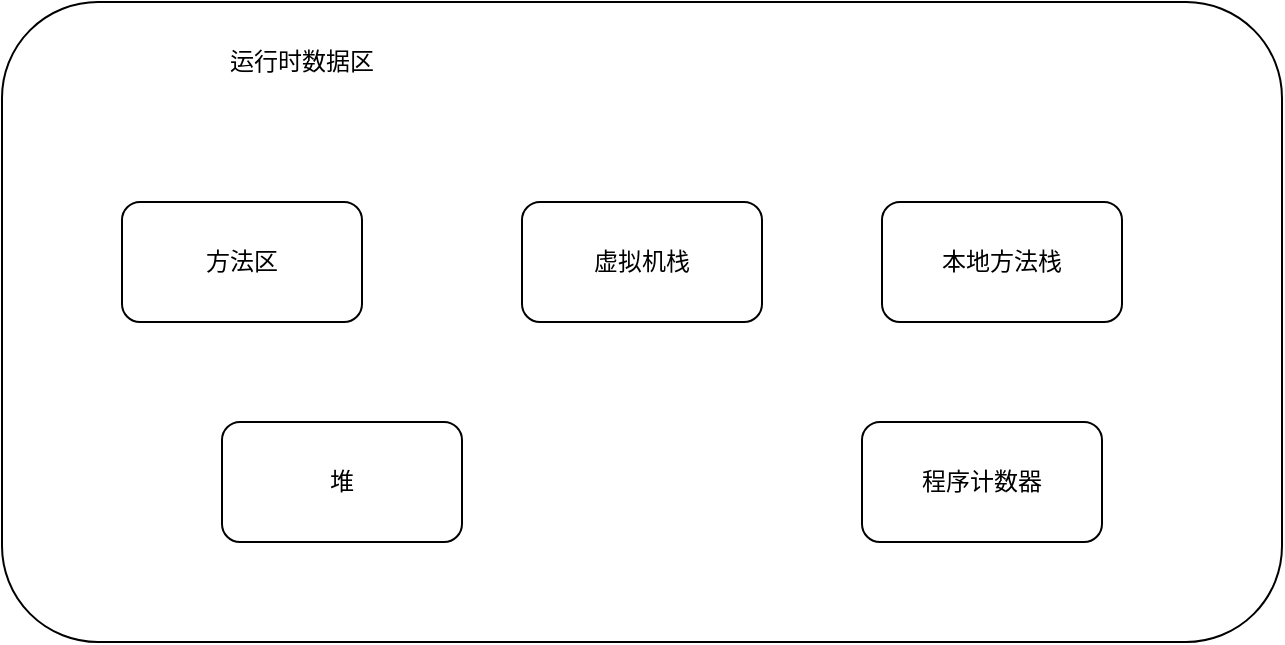 <mxfile version="13.5.1" type="device" pages="4"><diagram id="d9zhbxTt9lG-UsUlCux0" name="jvm整体架构"><mxGraphModel dx="782" dy="497" grid="1" gridSize="10" guides="1" tooltips="1" connect="1" arrows="1" fold="1" page="1" pageScale="1" pageWidth="827" pageHeight="1169" math="0" shadow="0"><root><mxCell id="6uF3Lo89P0KSb85kxl3q-0"/><mxCell id="6uF3Lo89P0KSb85kxl3q-1" parent="6uF3Lo89P0KSb85kxl3q-0"/><mxCell id="6uF3Lo89P0KSb85kxl3q-2" value="" style="rounded=1;whiteSpace=wrap;html=1;" vertex="1" parent="6uF3Lo89P0KSb85kxl3q-1"><mxGeometry x="120" y="140" width="640" height="320" as="geometry"/></mxCell><mxCell id="6uF3Lo89P0KSb85kxl3q-3" value="方法区" style="rounded=1;whiteSpace=wrap;html=1;" vertex="1" parent="6uF3Lo89P0KSb85kxl3q-1"><mxGeometry x="180" y="240" width="120" height="60" as="geometry"/></mxCell><mxCell id="6uF3Lo89P0KSb85kxl3q-4" value="虚拟机栈" style="rounded=1;whiteSpace=wrap;html=1;" vertex="1" parent="6uF3Lo89P0KSb85kxl3q-1"><mxGeometry x="380" y="240" width="120" height="60" as="geometry"/></mxCell><mxCell id="6uF3Lo89P0KSb85kxl3q-5" value="本地方法栈" style="rounded=1;whiteSpace=wrap;html=1;" vertex="1" parent="6uF3Lo89P0KSb85kxl3q-1"><mxGeometry x="560" y="240" width="120" height="60" as="geometry"/></mxCell><mxCell id="6uF3Lo89P0KSb85kxl3q-6" value="堆" style="rounded=1;whiteSpace=wrap;html=1;" vertex="1" parent="6uF3Lo89P0KSb85kxl3q-1"><mxGeometry x="230" y="350" width="120" height="60" as="geometry"/></mxCell><mxCell id="6uF3Lo89P0KSb85kxl3q-7" value="程序计数器" style="rounded=1;whiteSpace=wrap;html=1;" vertex="1" parent="6uF3Lo89P0KSb85kxl3q-1"><mxGeometry x="550" y="350" width="120" height="60" as="geometry"/></mxCell><mxCell id="6uF3Lo89P0KSb85kxl3q-8" value="运行时数据区" style="text;html=1;strokeColor=none;fillColor=none;align=center;verticalAlign=middle;whiteSpace=wrap;rounded=0;" vertex="1" parent="6uF3Lo89P0KSb85kxl3q-1"><mxGeometry x="220" y="160" width="100" height="20" as="geometry"/></mxCell></root></mxGraphModel></diagram><diagram id="SbMuSAaYkB6_wQLowoYI" name="新时代垃圾回收过程"><mxGraphModel dx="768" dy="482" grid="1" gridSize="10" guides="1" tooltips="1" connect="1" arrows="1" fold="1" page="1" pageScale="1" pageWidth="827" pageHeight="1169" math="0" shadow="0"><root><mxCell id="0"/><mxCell id="1" parent="0"/><mxCell id="AKqHXDTJHSLMk-V1rKuK-9" style="edgeStyle=orthogonalEdgeStyle;rounded=0;orthogonalLoop=1;jettySize=auto;html=1;exitX=0.5;exitY=1;exitDx=0;exitDy=0;entryX=0.5;entryY=0;entryDx=0;entryDy=0;" parent="1" source="aTAlLGSJ2r49m3jF8egr-3" target="-Czfu5gIuYPagnhC40bc-1" edge="1"><mxGeometry relative="1" as="geometry"/></mxCell><mxCell id="aTAlLGSJ2r49m3jF8egr-3" value="开始GC" style="rounded=1;whiteSpace=wrap;html=1;" parent="1" vertex="1"><mxGeometry x="380" y="90" width="120" height="40" as="geometry"/></mxCell><mxCell id="AKqHXDTJHSLMk-V1rKuK-10" style="edgeStyle=orthogonalEdgeStyle;rounded=0;orthogonalLoop=1;jettySize=auto;html=1;exitX=0.5;exitY=1;exitDx=0;exitDy=0;" parent="1" source="-Czfu5gIuYPagnhC40bc-1" target="AKqHXDTJHSLMk-V1rKuK-1" edge="1"><mxGeometry relative="1" as="geometry"/></mxCell><mxCell id="AKqHXDTJHSLMk-V1rKuK-11" value="是" style="edgeLabel;html=1;align=center;verticalAlign=middle;resizable=0;points=[];" parent="AKqHXDTJHSLMk-V1rKuK-10" vertex="1" connectable="0"><mxGeometry x="-0.133" y="-4" relative="1" as="geometry"><mxPoint as="offset"/></mxGeometry></mxCell><mxCell id="AKqHXDTJHSLMk-V1rKuK-12" style="edgeStyle=orthogonalEdgeStyle;rounded=0;orthogonalLoop=1;jettySize=auto;html=1;exitX=0.5;exitY=1;exitDx=0;exitDy=0;" parent="1" source="-Czfu5gIuYPagnhC40bc-1" target="-Czfu5gIuYPagnhC40bc-2" edge="1"><mxGeometry relative="1" as="geometry"/></mxCell><mxCell id="AKqHXDTJHSLMk-V1rKuK-13" value="否" style="edgeLabel;html=1;align=center;verticalAlign=middle;resizable=0;points=[];" parent="AKqHXDTJHSLMk-V1rKuK-12" vertex="1" connectable="0"><mxGeometry x="0.107" y="1" relative="1" as="geometry"><mxPoint as="offset"/></mxGeometry></mxCell><mxCell id="-Czfu5gIuYPagnhC40bc-1" value="老年代剩余空间&amp;gt;新时代所有对象" style="rounded=1;whiteSpace=wrap;html=1;" parent="1" vertex="1"><mxGeometry x="380" y="170" width="120" height="60" as="geometry"/></mxCell><mxCell id="AKqHXDTJHSLMk-V1rKuK-17" style="edgeStyle=orthogonalEdgeStyle;rounded=0;orthogonalLoop=1;jettySize=auto;html=1;exitX=1;exitY=0.5;exitDx=0;exitDy=0;entryX=0;entryY=0.5;entryDx=0;entryDy=0;" parent="1" source="-Czfu5gIuYPagnhC40bc-2" target="X2Z5iKxW15jPyj1YvmER-3" edge="1"><mxGeometry relative="1" as="geometry"><Array as="points"><mxPoint x="370" y="350"/><mxPoint x="370" y="350"/></Array></mxGeometry></mxCell><mxCell id="AKqHXDTJHSLMk-V1rKuK-21" value="否" style="edgeLabel;html=1;align=center;verticalAlign=middle;resizable=0;points=[];" parent="AKqHXDTJHSLMk-V1rKuK-17" vertex="1" connectable="0"><mxGeometry x="-0.091" y="-4" relative="1" as="geometry"><mxPoint as="offset"/></mxGeometry></mxCell><mxCell id="AKqHXDTJHSLMk-V1rKuK-19" style="edgeStyle=orthogonalEdgeStyle;rounded=0;orthogonalLoop=1;jettySize=auto;html=1;" parent="1" source="-Czfu5gIuYPagnhC40bc-2" target="X2Z5iKxW15jPyj1YvmER-4" edge="1"><mxGeometry relative="1" as="geometry"/></mxCell><mxCell id="AKqHXDTJHSLMk-V1rKuK-20" value="是" style="edgeLabel;html=1;align=center;verticalAlign=middle;resizable=0;points=[];" parent="AKqHXDTJHSLMk-V1rKuK-19" vertex="1" connectable="0"><mxGeometry x="-0.322" relative="1" as="geometry"><mxPoint as="offset"/></mxGeometry></mxCell><mxCell id="-Czfu5gIuYPagnhC40bc-2" value="是否设置了&lt;br&gt;&lt;span style=&quot;color: rgb(64 , 64 , 64) ; font-family: , &amp;#34;blinkmacsystemfont&amp;#34; , &amp;#34;apple color emoji&amp;#34; , &amp;#34;segoe ui emoji&amp;#34; , &amp;#34;segoe ui symbol&amp;#34; , &amp;#34;segoe ui&amp;#34; , &amp;#34;pingfang sc&amp;#34; , &amp;#34;hiragino sans gb&amp;#34; , &amp;#34;microsoft yahei&amp;#34; , &amp;#34;helvetica neue&amp;#34; , &amp;#34;helvetica&amp;#34; , &amp;#34;arial&amp;#34; , sans-serif ; font-size: 16px ; text-align: left ; background-color: rgb(255 , 255 , 255)&quot;&gt;-XX:HandlerPromotionFailure&lt;/span&gt;" style="rounded=1;whiteSpace=wrap;html=1;" parent="1" vertex="1"><mxGeometry x="90" y="310" width="220" height="70" as="geometry"/></mxCell><mxCell id="X2Z5iKxW15jPyj1YvmER-3" value="old GC" style="rounded=1;whiteSpace=wrap;html=1;" parent="1" vertex="1"><mxGeometry x="413.5" y="320" width="120" height="60" as="geometry"/></mxCell><mxCell id="AKqHXDTJHSLMk-V1rKuK-22" style="edgeStyle=orthogonalEdgeStyle;rounded=0;orthogonalLoop=1;jettySize=auto;html=1;entryX=0.5;entryY=1;entryDx=0;entryDy=0;" parent="1" source="X2Z5iKxW15jPyj1YvmER-4" target="X2Z5iKxW15jPyj1YvmER-3" edge="1"><mxGeometry relative="1" as="geometry"/></mxCell><mxCell id="AKqHXDTJHSLMk-V1rKuK-23" value="否" style="edgeLabel;html=1;align=center;verticalAlign=middle;resizable=0;points=[];" parent="AKqHXDTJHSLMk-V1rKuK-22" vertex="1" connectable="0"><mxGeometry x="0.087" y="49" relative="1" as="geometry"><mxPoint as="offset"/></mxGeometry></mxCell><mxCell id="X2Z5iKxW15jPyj1YvmER-4" value="老年代可用空间大于历次Minor GC 过后今日老年代的对象平均大小&lt;br&gt;？" style="rounded=1;whiteSpace=wrap;html=1;" parent="1" vertex="1"><mxGeometry x="90" y="490" width="210" height="60" as="geometry"/></mxCell><mxCell id="AKqHXDTJHSLMk-V1rKuK-24" style="edgeStyle=orthogonalEdgeStyle;rounded=0;orthogonalLoop=1;jettySize=auto;html=1;entryX=1;entryY=0.5;entryDx=0;entryDy=0;" parent="1" source="AKqHXDTJHSLMk-V1rKuK-1" target="AKqHXDTJHSLMk-V1rKuK-2" edge="1"><mxGeometry relative="1" as="geometry"><Array as="points"><mxPoint x="650" y="610"/></Array></mxGeometry></mxCell><mxCell id="AKqHXDTJHSLMk-V1rKuK-1" value="执行Minor GC" style="rounded=1;whiteSpace=wrap;html=1;" parent="1" vertex="1"><mxGeometry x="590" y="300" width="120" height="60" as="geometry"/></mxCell><mxCell id="AKqHXDTJHSLMk-V1rKuK-25" style="edgeStyle=orthogonalEdgeStyle;rounded=0;orthogonalLoop=1;jettySize=auto;html=1;entryX=0.5;entryY=0;entryDx=0;entryDy=0;" parent="1" source="AKqHXDTJHSLMk-V1rKuK-2" target="AKqHXDTJHSLMk-V1rKuK-3" edge="1"><mxGeometry relative="1" as="geometry"/></mxCell><mxCell id="AKqHXDTJHSLMk-V1rKuK-29" style="edgeStyle=orthogonalEdgeStyle;rounded=0;orthogonalLoop=1;jettySize=auto;html=1;exitX=1;exitY=1;exitDx=0;exitDy=0;entryX=0;entryY=0.75;entryDx=0;entryDy=0;" parent="1" source="AKqHXDTJHSLMk-V1rKuK-2" target="AKqHXDTJHSLMk-V1rKuK-5" edge="1"><mxGeometry relative="1" as="geometry"/></mxCell><mxCell id="AKqHXDTJHSLMk-V1rKuK-2" value="1、Minor GC后存活对象小于S区&amp;nbsp; 进入S区&lt;br&gt;2、老年代剩余空间&amp;gt;Minor GC存活对象&amp;gt;S区&amp;nbsp; 进入老年代&amp;nbsp;&lt;br&gt;3、Minor GC存活对象&amp;gt;老年代剩余空间&amp;gt;S区 执行Full GC" style="rounded=1;whiteSpace=wrap;html=1;" parent="1" vertex="1"><mxGeometry x="40" y="580" width="360" height="60" as="geometry"/></mxCell><mxCell id="AKqHXDTJHSLMk-V1rKuK-28" style="edgeStyle=orthogonalEdgeStyle;rounded=0;orthogonalLoop=1;jettySize=auto;html=1;entryX=0;entryY=0.5;entryDx=0;entryDy=0;" parent="1" source="AKqHXDTJHSLMk-V1rKuK-3" target="AKqHXDTJHSLMk-V1rKuK-4" edge="1"><mxGeometry relative="1" as="geometry"/></mxCell><mxCell id="AKqHXDTJHSLMk-V1rKuK-3" value="Full GC" style="rounded=1;whiteSpace=wrap;html=1;" parent="1" vertex="1"><mxGeometry x="160" y="690" width="120" height="60" as="geometry"/></mxCell><mxCell id="AKqHXDTJHSLMk-V1rKuK-26" style="edgeStyle=orthogonalEdgeStyle;rounded=0;orthogonalLoop=1;jettySize=auto;html=1;entryX=0.5;entryY=0;entryDx=0;entryDy=0;" parent="1" source="AKqHXDTJHSLMk-V1rKuK-4" target="AKqHXDTJHSLMk-V1rKuK-6" edge="1"><mxGeometry relative="1" as="geometry"/></mxCell><mxCell id="AKqHXDTJHSLMk-V1rKuK-27" style="edgeStyle=orthogonalEdgeStyle;rounded=0;orthogonalLoop=1;jettySize=auto;html=1;entryX=0;entryY=0.75;entryDx=0;entryDy=0;" parent="1" source="AKqHXDTJHSLMk-V1rKuK-4" target="AKqHXDTJHSLMk-V1rKuK-5" edge="1"><mxGeometry relative="1" as="geometry"/></mxCell><mxCell id="AKqHXDTJHSLMk-V1rKuK-4" value="将要进入老年代大小&amp;gt;老年代剩余空间" style="rhombus;whiteSpace=wrap;html=1;" parent="1" vertex="1"><mxGeometry x="420" y="680" width="260" height="120" as="geometry"/></mxCell><mxCell id="AKqHXDTJHSLMk-V1rKuK-30" style="edgeStyle=orthogonalEdgeStyle;rounded=0;orthogonalLoop=1;jettySize=auto;html=1;" parent="1" source="AKqHXDTJHSLMk-V1rKuK-5" target="AKqHXDTJHSLMk-V1rKuK-7" edge="1"><mxGeometry relative="1" as="geometry"/></mxCell><mxCell id="AKqHXDTJHSLMk-V1rKuK-5" value="老年代" style="rounded=1;whiteSpace=wrap;html=1;" parent="1" vertex="1"><mxGeometry x="760" y="580" width="120" height="60" as="geometry"/></mxCell><mxCell id="AKqHXDTJHSLMk-V1rKuK-31" style="edgeStyle=orthogonalEdgeStyle;rounded=0;orthogonalLoop=1;jettySize=auto;html=1;entryX=0.5;entryY=1;entryDx=0;entryDy=0;" parent="1" source="AKqHXDTJHSLMk-V1rKuK-6" target="AKqHXDTJHSLMk-V1rKuK-7" edge="1"><mxGeometry relative="1" as="geometry"/></mxCell><mxCell id="AKqHXDTJHSLMk-V1rKuK-6" value="OOM异常" style="rounded=1;whiteSpace=wrap;html=1;" parent="1" vertex="1"><mxGeometry x="500" y="870" width="120" height="60" as="geometry"/></mxCell><mxCell id="AKqHXDTJHSLMk-V1rKuK-7" value="结束" style="rounded=1;whiteSpace=wrap;html=1;" parent="1" vertex="1"><mxGeometry x="880" y="730" width="120" height="60" as="geometry"/></mxCell></root></mxGraphModel></diagram><diagram id="cesMsX3sduBb_JsOfXvp" name="CMS流程图"><mxGraphModel dx="768" dy="482" grid="1" gridSize="10" guides="1" tooltips="1" connect="1" arrows="1" fold="1" page="1" pageScale="1" pageWidth="827" pageHeight="1169" math="0" shadow="0"><root><mxCell id="Bl4pHYStgIcGqQJ2tg21-0"/><mxCell id="Bl4pHYStgIcGqQJ2tg21-1" parent="Bl4pHYStgIcGqQJ2tg21-0"/><mxCell id="yc2FnqqNblyG-dyRtGzF-5" style="edgeStyle=orthogonalEdgeStyle;rounded=0;orthogonalLoop=1;jettySize=auto;html=1;entryX=0;entryY=0.5;entryDx=0;entryDy=0;" parent="Bl4pHYStgIcGqQJ2tg21-1" source="yc2FnqqNblyG-dyRtGzF-0" target="yc2FnqqNblyG-dyRtGzF-1" edge="1"><mxGeometry relative="1" as="geometry"/></mxCell><mxCell id="yc2FnqqNblyG-dyRtGzF-0" value="CMS 老年代基于标记清除算法" style="rounded=1;whiteSpace=wrap;html=1;" parent="Bl4pHYStgIcGqQJ2tg21-1" vertex="1"><mxGeometry x="150" y="120" width="120" height="60" as="geometry"/></mxCell><mxCell id="yc2FnqqNblyG-dyRtGzF-6" style="edgeStyle=orthogonalEdgeStyle;rounded=0;orthogonalLoop=1;jettySize=auto;html=1;entryX=0.5;entryY=0;entryDx=0;entryDy=0;" parent="Bl4pHYStgIcGqQJ2tg21-1" source="yc2FnqqNblyG-dyRtGzF-1" target="yc2FnqqNblyG-dyRtGzF-2" edge="1"><mxGeometry relative="1" as="geometry"/></mxCell><mxCell id="yc2FnqqNblyG-dyRtGzF-1" value="初始标记&lt;br&gt;STW 速度快，标记GC roots直接引用" style="rounded=1;whiteSpace=wrap;html=1;" parent="Bl4pHYStgIcGqQJ2tg21-1" vertex="1"><mxGeometry x="477" y="130" width="120" height="60" as="geometry"/></mxCell><mxCell id="yc2FnqqNblyG-dyRtGzF-7" style="edgeStyle=orthogonalEdgeStyle;rounded=0;orthogonalLoop=1;jettySize=auto;html=1;entryX=0.561;entryY=0;entryDx=0;entryDy=0;entryPerimeter=0;" parent="Bl4pHYStgIcGqQJ2tg21-1" source="yc2FnqqNblyG-dyRtGzF-2" target="yc2FnqqNblyG-dyRtGzF-3" edge="1"><mxGeometry relative="1" as="geometry"/></mxCell><mxCell id="yc2FnqqNblyG-dyRtGzF-2" value="并发标记&lt;br&gt;和系统并发运行&lt;br&gt;对GC roots追踪时间长，但不影响" style="rounded=1;whiteSpace=wrap;html=1;" parent="Bl4pHYStgIcGqQJ2tg21-1" vertex="1"><mxGeometry x="490" y="260" width="120" height="60" as="geometry"/></mxCell><mxCell id="yc2FnqqNblyG-dyRtGzF-8" style="edgeStyle=orthogonalEdgeStyle;rounded=0;orthogonalLoop=1;jettySize=auto;html=1;entryX=1;entryY=0.5;entryDx=0;entryDy=0;" parent="Bl4pHYStgIcGqQJ2tg21-1" source="yc2FnqqNblyG-dyRtGzF-3" target="yc2FnqqNblyG-dyRtGzF-4" edge="1"><mxGeometry relative="1" as="geometry"/></mxCell><mxCell id="yc2FnqqNblyG-dyRtGzF-3" value="重新标记&lt;br&gt;进入STW,标记第二阶段新创建的对象和已有对象失去引用变成垃圾的情况，速度快" style="rounded=1;whiteSpace=wrap;html=1;" parent="Bl4pHYStgIcGqQJ2tg21-1" vertex="1"><mxGeometry x="414" y="370" width="246" height="60" as="geometry"/></mxCell><mxCell id="yc2FnqqNblyG-dyRtGzF-4" value="并发清理&lt;br&gt;和系统并发运行&lt;br&gt;清理已经标记的垃圾对象，最耗时，但是不影响" style="rounded=1;whiteSpace=wrap;html=1;" parent="Bl4pHYStgIcGqQJ2tg21-1" vertex="1"><mxGeometry x="150" y="370" width="190" height="60" as="geometry"/></mxCell></root></mxGraphModel></diagram><diagram id="47iOa2uI0xGgxL4mdJ6X" name="G1流程图"><mxGraphModel dx="768" dy="482" grid="1" gridSize="10" guides="1" tooltips="1" connect="1" arrows="1" fold="1" page="1" pageScale="1" pageWidth="827" pageHeight="1169" math="0" shadow="0"><root><mxCell id="_Alu2Ij93bK5VgB1Ilox-0"/><mxCell id="_Alu2Ij93bK5VgB1Ilox-1" parent="_Alu2Ij93bK5VgB1Ilox-0"/><mxCell id="tryXCslQpnxAh_dKW78Y-4" style="edgeStyle=orthogonalEdgeStyle;rounded=0;orthogonalLoop=1;jettySize=auto;html=1;entryX=0.428;entryY=0.022;entryDx=0;entryDy=0;entryPerimeter=0;" parent="_Alu2Ij93bK5VgB1Ilox-1" source="tryXCslQpnxAh_dKW78Y-0" target="tryXCslQpnxAh_dKW78Y-1" edge="1"><mxGeometry relative="1" as="geometry"/></mxCell><mxCell id="tryXCslQpnxAh_dKW78Y-0" value="初始标记&lt;br&gt;STW&lt;br&gt;标记GC roots直接引用" style="rounded=1;whiteSpace=wrap;html=1;" parent="_Alu2Ij93bK5VgB1Ilox-1" vertex="1"><mxGeometry x="310" y="40" width="120" height="60" as="geometry"/></mxCell><mxCell id="tryXCslQpnxAh_dKW78Y-5" style="edgeStyle=orthogonalEdgeStyle;rounded=0;orthogonalLoop=1;jettySize=auto;html=1;entryX=0.5;entryY=0;entryDx=0;entryDy=0;" parent="_Alu2Ij93bK5VgB1Ilox-1" source="tryXCslQpnxAh_dKW78Y-1" target="tryXCslQpnxAh_dKW78Y-2" edge="1"><mxGeometry relative="1" as="geometry"/></mxCell><mxCell id="tryXCslQpnxAh_dKW78Y-1" value="并发标记&lt;br&gt;程序并行运行&lt;br&gt;GC roots追踪" style="rounded=1;whiteSpace=wrap;html=1;" parent="_Alu2Ij93bK5VgB1Ilox-1" vertex="1"><mxGeometry x="320" y="130" width="120" height="60" as="geometry"/></mxCell><mxCell id="tryXCslQpnxAh_dKW78Y-6" style="edgeStyle=orthogonalEdgeStyle;rounded=0;orthogonalLoop=1;jettySize=auto;html=1;entryX=0.25;entryY=0;entryDx=0;entryDy=0;" parent="_Alu2Ij93bK5VgB1Ilox-1" source="tryXCslQpnxAh_dKW78Y-2" target="tryXCslQpnxAh_dKW78Y-3" edge="1"><mxGeometry relative="1" as="geometry"/></mxCell><mxCell id="tryXCslQpnxAh_dKW78Y-2" value="最终标记&lt;br&gt;STW&lt;br&gt;根据并发标记记录的对象修改" style="rounded=1;whiteSpace=wrap;html=1;" parent="_Alu2Ij93bK5VgB1Ilox-1" vertex="1"><mxGeometry x="320" y="250" width="120" height="60" as="geometry"/></mxCell><mxCell id="tryXCslQpnxAh_dKW78Y-3" value="混合回收&lt;br&gt;从新生代、老年代、大对象Region中挑选&lt;br&gt;保证stw时间在停顿时间范围" style="rounded=1;whiteSpace=wrap;html=1;" parent="_Alu2Ij93bK5VgB1Ilox-1" vertex="1"><mxGeometry x="330" y="370" width="210" height="60" as="geometry"/></mxCell></root></mxGraphModel></diagram></mxfile>